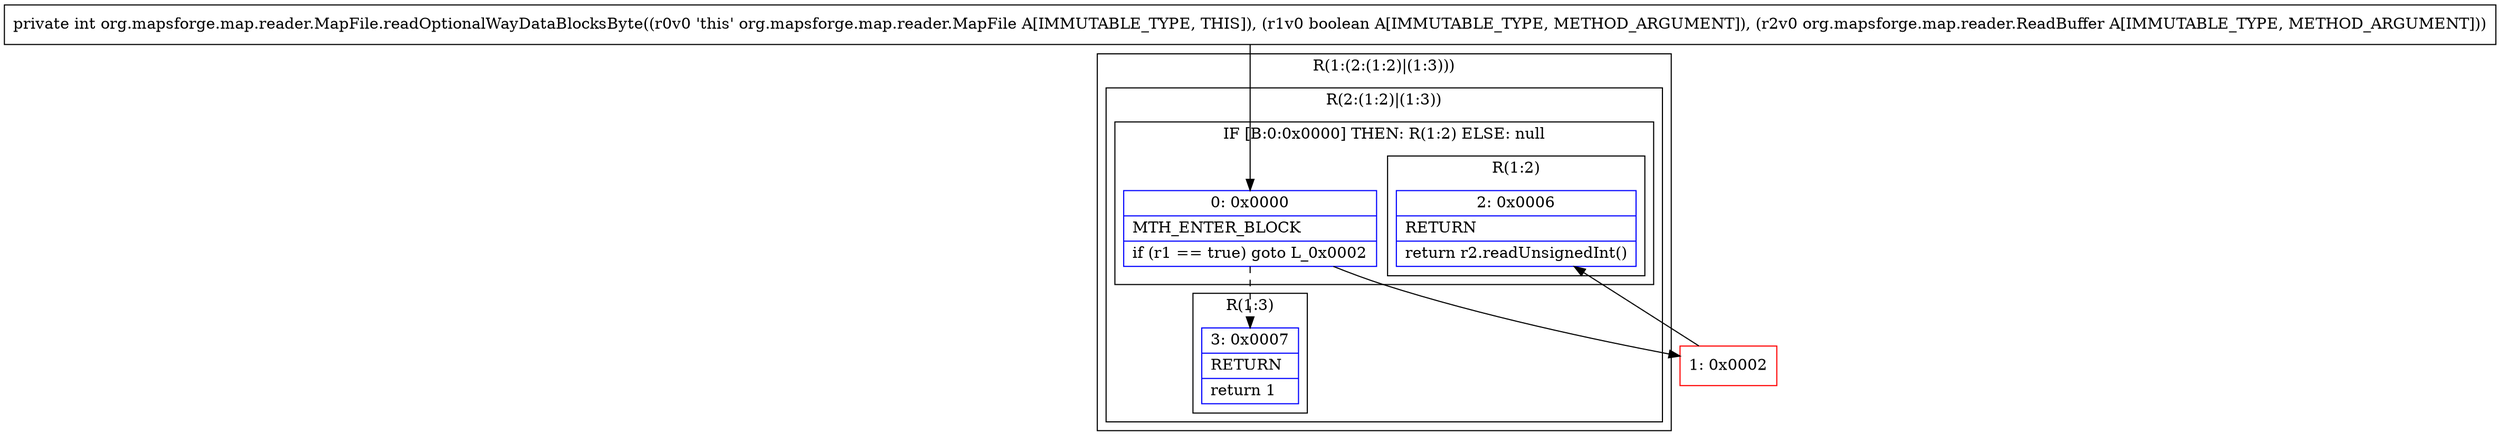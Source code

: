 digraph "CFG fororg.mapsforge.map.reader.MapFile.readOptionalWayDataBlocksByte(ZLorg\/mapsforge\/map\/reader\/ReadBuffer;)I" {
subgraph cluster_Region_1305711694 {
label = "R(1:(2:(1:2)|(1:3)))";
node [shape=record,color=blue];
subgraph cluster_Region_641965070 {
label = "R(2:(1:2)|(1:3))";
node [shape=record,color=blue];
subgraph cluster_IfRegion_1781622489 {
label = "IF [B:0:0x0000] THEN: R(1:2) ELSE: null";
node [shape=record,color=blue];
Node_0 [shape=record,label="{0\:\ 0x0000|MTH_ENTER_BLOCK\l|if (r1 == true) goto L_0x0002\l}"];
subgraph cluster_Region_1218551491 {
label = "R(1:2)";
node [shape=record,color=blue];
Node_2 [shape=record,label="{2\:\ 0x0006|RETURN\l|return r2.readUnsignedInt()\l}"];
}
}
subgraph cluster_Region_427889277 {
label = "R(1:3)";
node [shape=record,color=blue];
Node_3 [shape=record,label="{3\:\ 0x0007|RETURN\l|return 1\l}"];
}
}
}
Node_1 [shape=record,color=red,label="{1\:\ 0x0002}"];
MethodNode[shape=record,label="{private int org.mapsforge.map.reader.MapFile.readOptionalWayDataBlocksByte((r0v0 'this' org.mapsforge.map.reader.MapFile A[IMMUTABLE_TYPE, THIS]), (r1v0 boolean A[IMMUTABLE_TYPE, METHOD_ARGUMENT]), (r2v0 org.mapsforge.map.reader.ReadBuffer A[IMMUTABLE_TYPE, METHOD_ARGUMENT])) }"];
MethodNode -> Node_0;
Node_0 -> Node_1;
Node_0 -> Node_3[style=dashed];
Node_1 -> Node_2;
}

